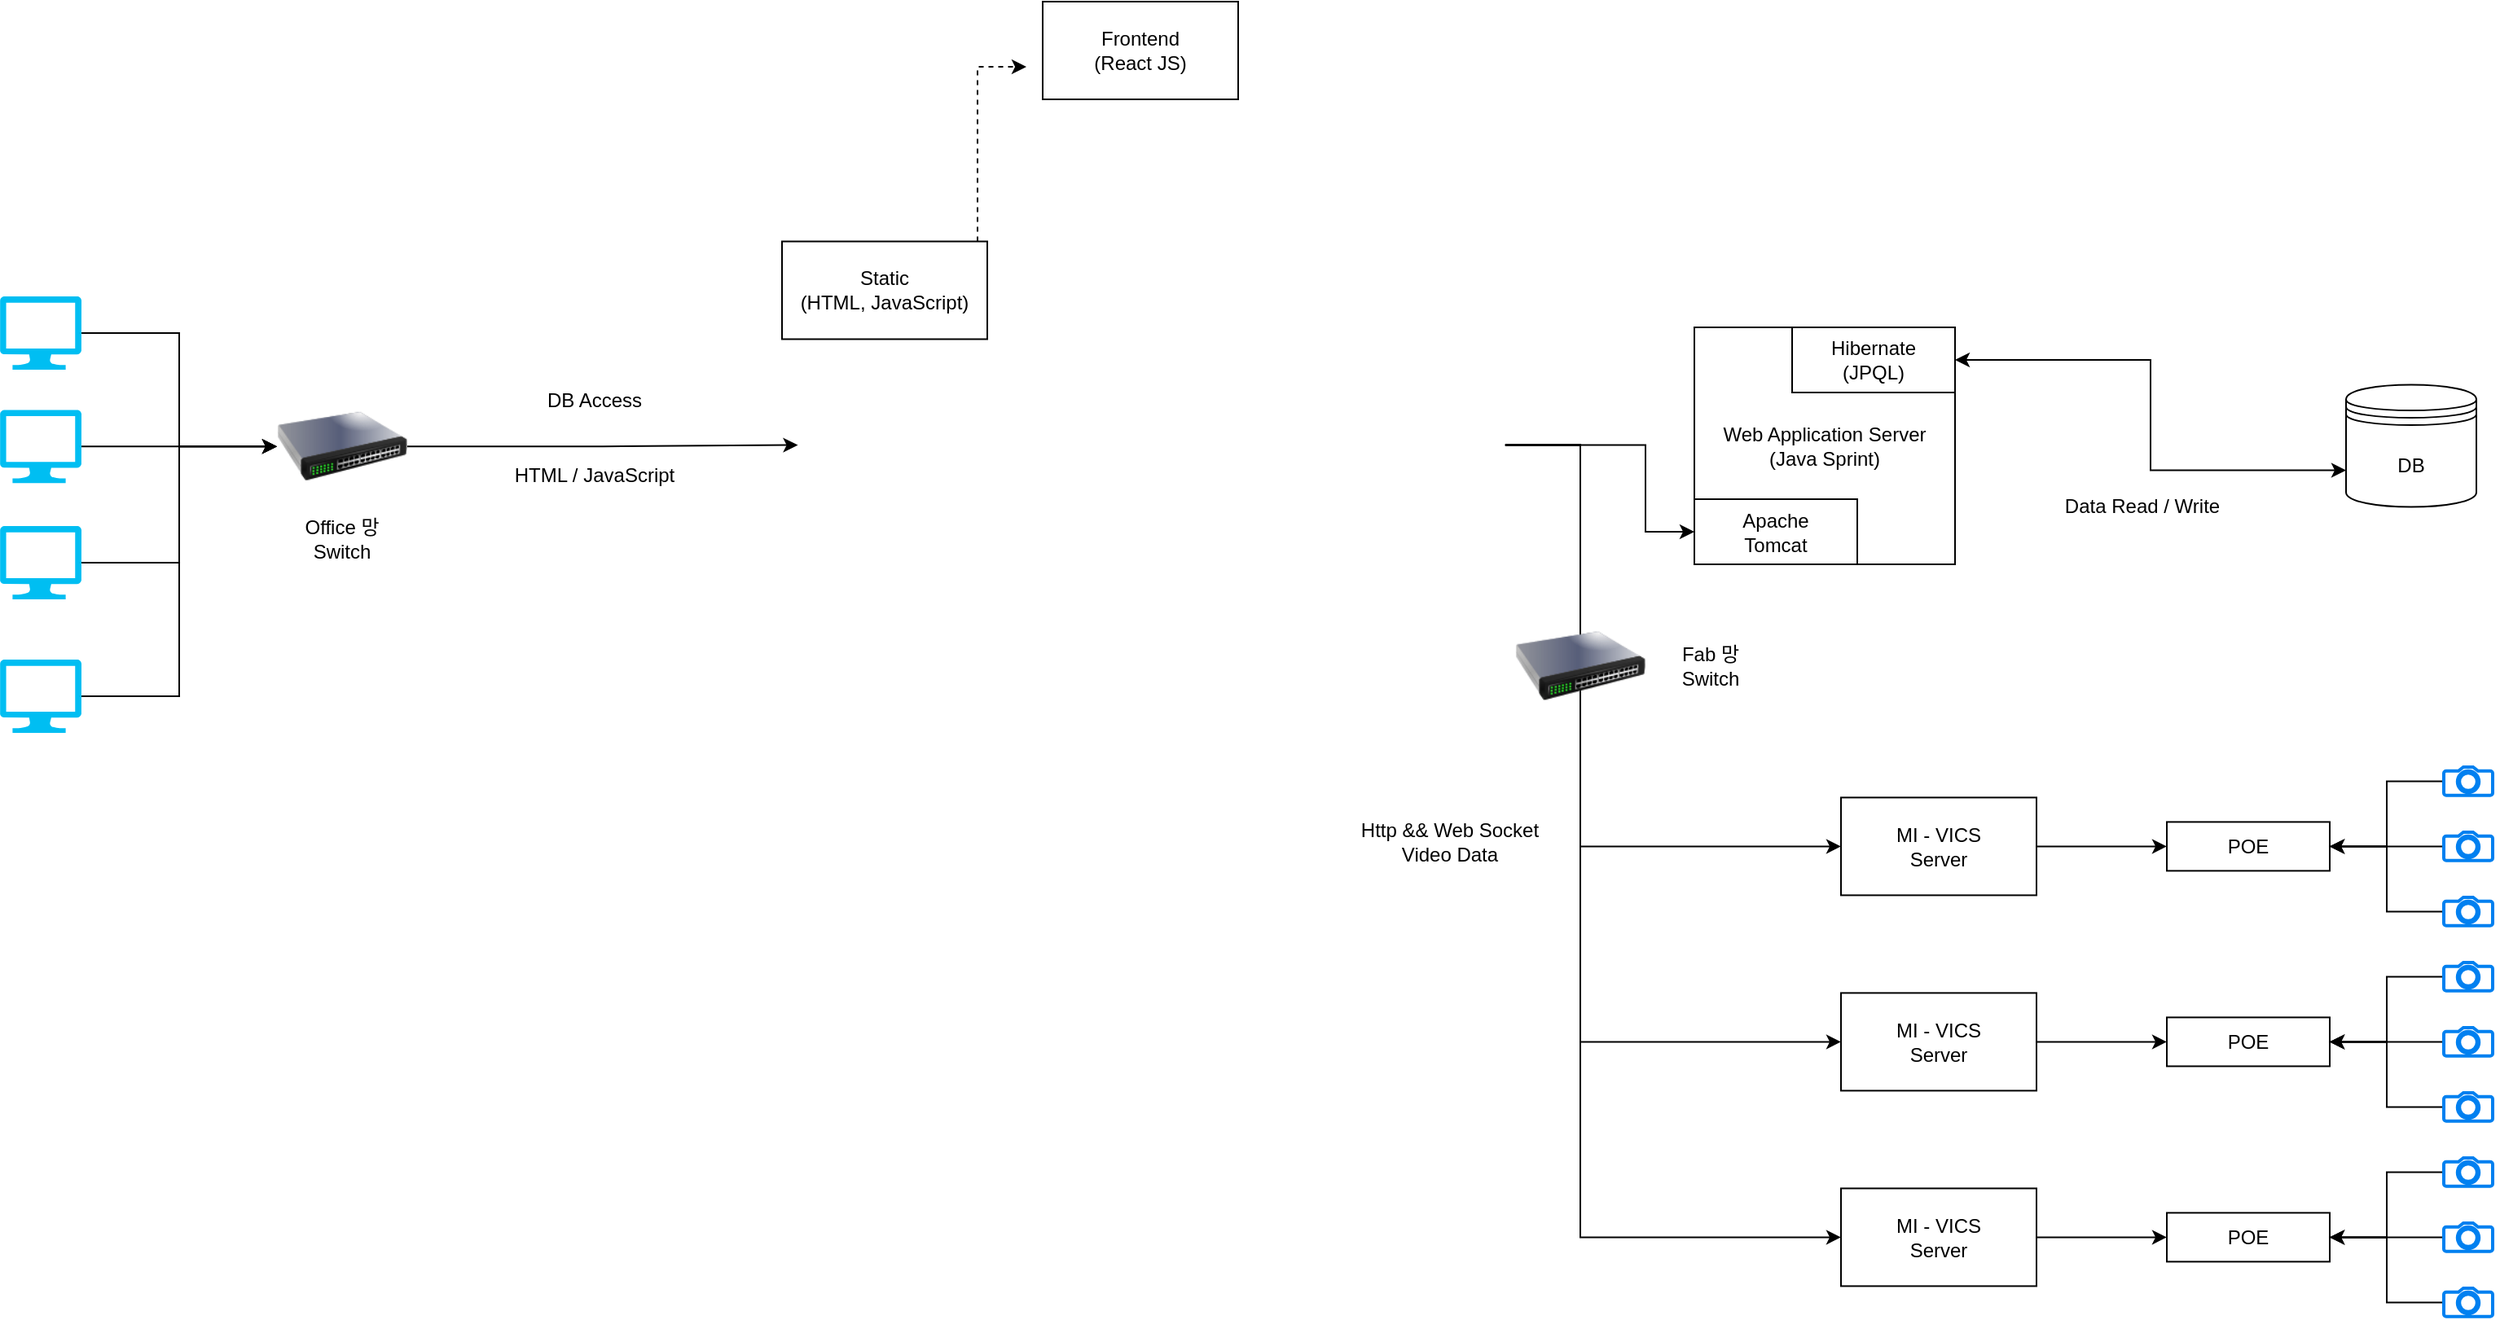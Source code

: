 <mxfile version="24.7.7">
  <diagram name="Page-1" id="5d7acffa-a066-3a61-03fe-96351882024d">
    <mxGraphModel dx="3149" dy="1066" grid="1" gridSize="10" guides="1" tooltips="1" connect="1" arrows="1" fold="1" page="1" pageScale="1" pageWidth="1100" pageHeight="850" background="#ffffff" math="0" shadow="0">
      <root>
        <mxCell id="0" />
        <mxCell id="1" parent="0" />
        <mxCell id="4sfNlxtwUgQUHQA9xHfZ-85" style="edgeStyle=orthogonalEdgeStyle;rounded=0;orthogonalLoop=1;jettySize=auto;html=1;entryX=0;entryY=0.5;entryDx=0;entryDy=0;" edge="1" parent="1" source="4sfNlxtwUgQUHQA9xHfZ-6" target="4sfNlxtwUgQUHQA9xHfZ-82">
          <mxGeometry relative="1" as="geometry" />
        </mxCell>
        <mxCell id="4sfNlxtwUgQUHQA9xHfZ-6" value="" style="verticalLabelPosition=bottom;html=1;verticalAlign=top;align=center;strokeColor=none;fillColor=#00BEF2;shape=mxgraph.azure.computer;pointerEvents=1;" vertex="1" parent="1">
          <mxGeometry x="-30" y="191" width="50" height="45" as="geometry" />
        </mxCell>
        <mxCell id="4sfNlxtwUgQUHQA9xHfZ-86" style="edgeStyle=orthogonalEdgeStyle;rounded=0;orthogonalLoop=1;jettySize=auto;html=1;entryX=0;entryY=0.5;entryDx=0;entryDy=0;" edge="1" parent="1" source="4sfNlxtwUgQUHQA9xHfZ-7" target="4sfNlxtwUgQUHQA9xHfZ-82">
          <mxGeometry relative="1" as="geometry" />
        </mxCell>
        <mxCell id="4sfNlxtwUgQUHQA9xHfZ-7" value="" style="verticalLabelPosition=bottom;html=1;verticalAlign=top;align=center;strokeColor=none;fillColor=#00BEF2;shape=mxgraph.azure.computer;pointerEvents=1;" vertex="1" parent="1">
          <mxGeometry x="-30" y="260.63" width="50" height="45" as="geometry" />
        </mxCell>
        <mxCell id="4sfNlxtwUgQUHQA9xHfZ-87" style="edgeStyle=orthogonalEdgeStyle;rounded=0;orthogonalLoop=1;jettySize=auto;html=1;entryX=0;entryY=0.5;entryDx=0;entryDy=0;" edge="1" parent="1" source="4sfNlxtwUgQUHQA9xHfZ-8" target="4sfNlxtwUgQUHQA9xHfZ-82">
          <mxGeometry relative="1" as="geometry" />
        </mxCell>
        <mxCell id="4sfNlxtwUgQUHQA9xHfZ-8" value="" style="verticalLabelPosition=bottom;html=1;verticalAlign=top;align=center;strokeColor=none;fillColor=#00BEF2;shape=mxgraph.azure.computer;pointerEvents=1;" vertex="1" parent="1">
          <mxGeometry x="-30" y="332" width="50" height="45" as="geometry" />
        </mxCell>
        <mxCell id="4sfNlxtwUgQUHQA9xHfZ-46" style="edgeStyle=orthogonalEdgeStyle;rounded=0;orthogonalLoop=1;jettySize=auto;html=1;entryX=0;entryY=0.5;entryDx=0;entryDy=0;" edge="1" parent="1" source="4sfNlxtwUgQUHQA9xHfZ-9" target="4sfNlxtwUgQUHQA9xHfZ-44">
          <mxGeometry relative="1" as="geometry">
            <Array as="points">
              <mxPoint x="940" y="282" />
              <mxPoint x="940" y="529" />
            </Array>
          </mxGeometry>
        </mxCell>
        <mxCell id="4sfNlxtwUgQUHQA9xHfZ-65" style="edgeStyle=orthogonalEdgeStyle;rounded=0;orthogonalLoop=1;jettySize=auto;html=1;entryX=0;entryY=0.5;entryDx=0;entryDy=0;" edge="1" parent="1" source="4sfNlxtwUgQUHQA9xHfZ-9" target="4sfNlxtwUgQUHQA9xHfZ-55">
          <mxGeometry relative="1" as="geometry">
            <Array as="points">
              <mxPoint x="940" y="282" />
              <mxPoint x="940" y="649" />
            </Array>
          </mxGeometry>
        </mxCell>
        <mxCell id="4sfNlxtwUgQUHQA9xHfZ-66" style="edgeStyle=orthogonalEdgeStyle;rounded=0;orthogonalLoop=1;jettySize=auto;html=1;entryX=0;entryY=0.5;entryDx=0;entryDy=0;" edge="1" parent="1" source="4sfNlxtwUgQUHQA9xHfZ-9" target="4sfNlxtwUgQUHQA9xHfZ-64">
          <mxGeometry relative="1" as="geometry">
            <Array as="points">
              <mxPoint x="940" y="282" />
              <mxPoint x="940" y="769" />
            </Array>
          </mxGeometry>
        </mxCell>
        <mxCell id="4sfNlxtwUgQUHQA9xHfZ-72" style="edgeStyle=orthogonalEdgeStyle;rounded=0;orthogonalLoop=1;jettySize=auto;html=1;entryX=0;entryY=0.5;entryDx=0;entryDy=0;" edge="1" parent="1" source="4sfNlxtwUgQUHQA9xHfZ-9" target="4sfNlxtwUgQUHQA9xHfZ-71">
          <mxGeometry relative="1" as="geometry">
            <Array as="points">
              <mxPoint x="980" y="282" />
              <mxPoint x="980" y="336" />
            </Array>
          </mxGeometry>
        </mxCell>
        <mxCell id="4sfNlxtwUgQUHQA9xHfZ-9" value="" style="shape=image;verticalLabelPosition=bottom;labelBackgroundColor=default;verticalAlign=top;aspect=fixed;imageAspect=0;image=https://blog.kakaocdn.net/dn/k9XzT/btqCMnyJfA4/BOB5x2OnIXDpGPCepCS141/img.png;" vertex="1" parent="1">
          <mxGeometry x="459.76" y="157.25" width="434.15" height="250" as="geometry" />
        </mxCell>
        <mxCell id="4sfNlxtwUgQUHQA9xHfZ-15" value="" style="shape=image;verticalLabelPosition=bottom;labelBackgroundColor=default;verticalAlign=top;aspect=fixed;imageAspect=0;image=https://d1.awsstatic.com/acs/characters/Logos/Docker-Logo_Horizontel_279x131.b8a5c41e56b77706656d61080f6a0217a3ba356d.png;" vertex="1" parent="1">
          <mxGeometry x="459.75" y="100" width="106.49" height="50" as="geometry" />
        </mxCell>
        <mxCell id="4sfNlxtwUgQUHQA9xHfZ-16" value="DB" style="shape=datastore;whiteSpace=wrap;html=1;" vertex="1" parent="1">
          <mxGeometry x="1410" y="245.25" width="80" height="75" as="geometry" />
        </mxCell>
        <mxCell id="4sfNlxtwUgQUHQA9xHfZ-18" value="" style="shape=image;verticalLabelPosition=bottom;labelBackgroundColor=default;verticalAlign=top;aspect=fixed;imageAspect=0;image=https://d1.awsstatic.com/acs/characters/Logos/Docker-Logo_Horizontel_279x131.b8a5c41e56b77706656d61080f6a0217a3ba356d.png;" vertex="1" parent="1">
          <mxGeometry x="1396.76" y="187.5" width="106.49" height="50" as="geometry" />
        </mxCell>
        <mxCell id="4sfNlxtwUgQUHQA9xHfZ-19" value="Web Application Server&lt;br&gt;(Java Sprint)" style="rounded=0;whiteSpace=wrap;html=1;" vertex="1" parent="1">
          <mxGeometry x="1010" y="210" width="160" height="145.5" as="geometry" />
        </mxCell>
        <mxCell id="4sfNlxtwUgQUHQA9xHfZ-20" value="" style="shape=image;verticalLabelPosition=bottom;labelBackgroundColor=default;verticalAlign=top;aspect=fixed;imageAspect=0;image=https://d1.awsstatic.com/acs/characters/Logos/Docker-Logo_Horizontel_279x131.b8a5c41e56b77706656d61080f6a0217a3ba356d.png;" vertex="1" parent="1">
          <mxGeometry x="1010" y="150" width="106.49" height="50" as="geometry" />
        </mxCell>
        <mxCell id="4sfNlxtwUgQUHQA9xHfZ-22" value="Data Read / Write" style="text;html=1;align=center;verticalAlign=middle;whiteSpace=wrap;rounded=0;" vertex="1" parent="1">
          <mxGeometry x="1220" y="304.63" width="130" height="30" as="geometry" />
        </mxCell>
        <mxCell id="4sfNlxtwUgQUHQA9xHfZ-78" style="edgeStyle=orthogonalEdgeStyle;rounded=0;orthogonalLoop=1;jettySize=auto;html=1;dashed=1;" edge="1" parent="1" source="4sfNlxtwUgQUHQA9xHfZ-25">
          <mxGeometry relative="1" as="geometry">
            <mxPoint x="600" y="50" as="targetPoint" />
            <Array as="points">
              <mxPoint x="570" y="50" />
            </Array>
          </mxGeometry>
        </mxCell>
        <mxCell id="4sfNlxtwUgQUHQA9xHfZ-25" value="Static&lt;br&gt;(HTML, JavaScript)" style="rounded=0;whiteSpace=wrap;html=1;" vertex="1" parent="1">
          <mxGeometry x="450" y="157.25" width="126" height="60" as="geometry" />
        </mxCell>
        <mxCell id="4sfNlxtwUgQUHQA9xHfZ-40" style="edgeStyle=orthogonalEdgeStyle;rounded=0;orthogonalLoop=1;jettySize=auto;html=1;entryX=1;entryY=0.5;entryDx=0;entryDy=0;" edge="1" parent="1" source="4sfNlxtwUgQUHQA9xHfZ-36" target="4sfNlxtwUgQUHQA9xHfZ-39">
          <mxGeometry relative="1" as="geometry" />
        </mxCell>
        <mxCell id="4sfNlxtwUgQUHQA9xHfZ-36" value="" style="html=1;verticalLabelPosition=bottom;align=center;labelBackgroundColor=#ffffff;verticalAlign=top;strokeWidth=2;strokeColor=#0080F0;shadow=0;dashed=0;shape=mxgraph.ios7.icons.camera;" vertex="1" parent="1">
          <mxGeometry x="1470" y="480" width="30" height="17.4" as="geometry" />
        </mxCell>
        <mxCell id="4sfNlxtwUgQUHQA9xHfZ-41" style="edgeStyle=orthogonalEdgeStyle;rounded=0;orthogonalLoop=1;jettySize=auto;html=1;entryX=1;entryY=0.5;entryDx=0;entryDy=0;" edge="1" parent="1" source="4sfNlxtwUgQUHQA9xHfZ-37" target="4sfNlxtwUgQUHQA9xHfZ-39">
          <mxGeometry relative="1" as="geometry" />
        </mxCell>
        <mxCell id="4sfNlxtwUgQUHQA9xHfZ-37" value="" style="html=1;verticalLabelPosition=bottom;align=center;labelBackgroundColor=#ffffff;verticalAlign=top;strokeWidth=2;strokeColor=#0080F0;shadow=0;dashed=0;shape=mxgraph.ios7.icons.camera;" vertex="1" parent="1">
          <mxGeometry x="1470" y="520" width="30" height="17.4" as="geometry" />
        </mxCell>
        <mxCell id="4sfNlxtwUgQUHQA9xHfZ-42" style="edgeStyle=orthogonalEdgeStyle;rounded=0;orthogonalLoop=1;jettySize=auto;html=1;entryX=1;entryY=0.5;entryDx=0;entryDy=0;" edge="1" parent="1" source="4sfNlxtwUgQUHQA9xHfZ-38" target="4sfNlxtwUgQUHQA9xHfZ-39">
          <mxGeometry relative="1" as="geometry" />
        </mxCell>
        <mxCell id="4sfNlxtwUgQUHQA9xHfZ-38" value="" style="html=1;verticalLabelPosition=bottom;align=center;labelBackgroundColor=#ffffff;verticalAlign=top;strokeWidth=2;strokeColor=#0080F0;shadow=0;dashed=0;shape=mxgraph.ios7.icons.camera;" vertex="1" parent="1">
          <mxGeometry x="1470" y="560" width="30" height="17.4" as="geometry" />
        </mxCell>
        <mxCell id="4sfNlxtwUgQUHQA9xHfZ-39" value="POE" style="rounded=0;whiteSpace=wrap;html=1;" vertex="1" parent="1">
          <mxGeometry x="1300" y="513.7" width="100" height="30" as="geometry" />
        </mxCell>
        <mxCell id="4sfNlxtwUgQUHQA9xHfZ-45" style="edgeStyle=orthogonalEdgeStyle;rounded=0;orthogonalLoop=1;jettySize=auto;html=1;entryX=0;entryY=0.5;entryDx=0;entryDy=0;" edge="1" parent="1" source="4sfNlxtwUgQUHQA9xHfZ-44" target="4sfNlxtwUgQUHQA9xHfZ-39">
          <mxGeometry relative="1" as="geometry" />
        </mxCell>
        <mxCell id="4sfNlxtwUgQUHQA9xHfZ-44" value="MI - VICS&lt;br&gt;Server" style="rounded=0;whiteSpace=wrap;html=1;" vertex="1" parent="1">
          <mxGeometry x="1100" y="498.7" width="120" height="60" as="geometry" />
        </mxCell>
        <mxCell id="4sfNlxtwUgQUHQA9xHfZ-47" style="edgeStyle=orthogonalEdgeStyle;rounded=0;orthogonalLoop=1;jettySize=auto;html=1;entryX=1;entryY=0.5;entryDx=0;entryDy=0;" edge="1" parent="1" source="4sfNlxtwUgQUHQA9xHfZ-48" target="4sfNlxtwUgQUHQA9xHfZ-53">
          <mxGeometry relative="1" as="geometry" />
        </mxCell>
        <mxCell id="4sfNlxtwUgQUHQA9xHfZ-48" value="" style="html=1;verticalLabelPosition=bottom;align=center;labelBackgroundColor=#ffffff;verticalAlign=top;strokeWidth=2;strokeColor=#0080F0;shadow=0;dashed=0;shape=mxgraph.ios7.icons.camera;" vertex="1" parent="1">
          <mxGeometry x="1470" y="600" width="30" height="17.4" as="geometry" />
        </mxCell>
        <mxCell id="4sfNlxtwUgQUHQA9xHfZ-49" style="edgeStyle=orthogonalEdgeStyle;rounded=0;orthogonalLoop=1;jettySize=auto;html=1;entryX=1;entryY=0.5;entryDx=0;entryDy=0;" edge="1" parent="1" source="4sfNlxtwUgQUHQA9xHfZ-50" target="4sfNlxtwUgQUHQA9xHfZ-53">
          <mxGeometry relative="1" as="geometry" />
        </mxCell>
        <mxCell id="4sfNlxtwUgQUHQA9xHfZ-50" value="" style="html=1;verticalLabelPosition=bottom;align=center;labelBackgroundColor=#ffffff;verticalAlign=top;strokeWidth=2;strokeColor=#0080F0;shadow=0;dashed=0;shape=mxgraph.ios7.icons.camera;" vertex="1" parent="1">
          <mxGeometry x="1470" y="640" width="30" height="17.4" as="geometry" />
        </mxCell>
        <mxCell id="4sfNlxtwUgQUHQA9xHfZ-51" style="edgeStyle=orthogonalEdgeStyle;rounded=0;orthogonalLoop=1;jettySize=auto;html=1;entryX=1;entryY=0.5;entryDx=0;entryDy=0;" edge="1" parent="1" source="4sfNlxtwUgQUHQA9xHfZ-52" target="4sfNlxtwUgQUHQA9xHfZ-53">
          <mxGeometry relative="1" as="geometry" />
        </mxCell>
        <mxCell id="4sfNlxtwUgQUHQA9xHfZ-52" value="" style="html=1;verticalLabelPosition=bottom;align=center;labelBackgroundColor=#ffffff;verticalAlign=top;strokeWidth=2;strokeColor=#0080F0;shadow=0;dashed=0;shape=mxgraph.ios7.icons.camera;" vertex="1" parent="1">
          <mxGeometry x="1470" y="680" width="30" height="17.4" as="geometry" />
        </mxCell>
        <mxCell id="4sfNlxtwUgQUHQA9xHfZ-53" value="POE" style="rounded=0;whiteSpace=wrap;html=1;" vertex="1" parent="1">
          <mxGeometry x="1300" y="633.7" width="100" height="30" as="geometry" />
        </mxCell>
        <mxCell id="4sfNlxtwUgQUHQA9xHfZ-54" style="edgeStyle=orthogonalEdgeStyle;rounded=0;orthogonalLoop=1;jettySize=auto;html=1;entryX=0;entryY=0.5;entryDx=0;entryDy=0;" edge="1" parent="1" source="4sfNlxtwUgQUHQA9xHfZ-55" target="4sfNlxtwUgQUHQA9xHfZ-53">
          <mxGeometry relative="1" as="geometry" />
        </mxCell>
        <mxCell id="4sfNlxtwUgQUHQA9xHfZ-55" value="MI - VICS&lt;br&gt;Server" style="rounded=0;whiteSpace=wrap;html=1;" vertex="1" parent="1">
          <mxGeometry x="1100" y="618.7" width="120" height="60" as="geometry" />
        </mxCell>
        <mxCell id="4sfNlxtwUgQUHQA9xHfZ-56" style="edgeStyle=orthogonalEdgeStyle;rounded=0;orthogonalLoop=1;jettySize=auto;html=1;entryX=1;entryY=0.5;entryDx=0;entryDy=0;" edge="1" parent="1" source="4sfNlxtwUgQUHQA9xHfZ-57" target="4sfNlxtwUgQUHQA9xHfZ-62">
          <mxGeometry relative="1" as="geometry" />
        </mxCell>
        <mxCell id="4sfNlxtwUgQUHQA9xHfZ-57" value="" style="html=1;verticalLabelPosition=bottom;align=center;labelBackgroundColor=#ffffff;verticalAlign=top;strokeWidth=2;strokeColor=#0080F0;shadow=0;dashed=0;shape=mxgraph.ios7.icons.camera;" vertex="1" parent="1">
          <mxGeometry x="1470" y="720" width="30" height="17.4" as="geometry" />
        </mxCell>
        <mxCell id="4sfNlxtwUgQUHQA9xHfZ-58" style="edgeStyle=orthogonalEdgeStyle;rounded=0;orthogonalLoop=1;jettySize=auto;html=1;entryX=1;entryY=0.5;entryDx=0;entryDy=0;" edge="1" parent="1" source="4sfNlxtwUgQUHQA9xHfZ-59" target="4sfNlxtwUgQUHQA9xHfZ-62">
          <mxGeometry relative="1" as="geometry" />
        </mxCell>
        <mxCell id="4sfNlxtwUgQUHQA9xHfZ-59" value="" style="html=1;verticalLabelPosition=bottom;align=center;labelBackgroundColor=#ffffff;verticalAlign=top;strokeWidth=2;strokeColor=#0080F0;shadow=0;dashed=0;shape=mxgraph.ios7.icons.camera;" vertex="1" parent="1">
          <mxGeometry x="1470" y="760" width="30" height="17.4" as="geometry" />
        </mxCell>
        <mxCell id="4sfNlxtwUgQUHQA9xHfZ-60" style="edgeStyle=orthogonalEdgeStyle;rounded=0;orthogonalLoop=1;jettySize=auto;html=1;entryX=1;entryY=0.5;entryDx=0;entryDy=0;" edge="1" parent="1" source="4sfNlxtwUgQUHQA9xHfZ-61" target="4sfNlxtwUgQUHQA9xHfZ-62">
          <mxGeometry relative="1" as="geometry" />
        </mxCell>
        <mxCell id="4sfNlxtwUgQUHQA9xHfZ-61" value="" style="html=1;verticalLabelPosition=bottom;align=center;labelBackgroundColor=#ffffff;verticalAlign=top;strokeWidth=2;strokeColor=#0080F0;shadow=0;dashed=0;shape=mxgraph.ios7.icons.camera;" vertex="1" parent="1">
          <mxGeometry x="1470" y="800" width="30" height="17.4" as="geometry" />
        </mxCell>
        <mxCell id="4sfNlxtwUgQUHQA9xHfZ-62" value="POE" style="rounded=0;whiteSpace=wrap;html=1;" vertex="1" parent="1">
          <mxGeometry x="1300" y="753.7" width="100" height="30" as="geometry" />
        </mxCell>
        <mxCell id="4sfNlxtwUgQUHQA9xHfZ-63" style="edgeStyle=orthogonalEdgeStyle;rounded=0;orthogonalLoop=1;jettySize=auto;html=1;entryX=0;entryY=0.5;entryDx=0;entryDy=0;" edge="1" parent="1" source="4sfNlxtwUgQUHQA9xHfZ-64" target="4sfNlxtwUgQUHQA9xHfZ-62">
          <mxGeometry relative="1" as="geometry" />
        </mxCell>
        <mxCell id="4sfNlxtwUgQUHQA9xHfZ-64" value="MI - VICS&lt;br&gt;Server" style="rounded=0;whiteSpace=wrap;html=1;" vertex="1" parent="1">
          <mxGeometry x="1100" y="738.7" width="120" height="60" as="geometry" />
        </mxCell>
        <mxCell id="4sfNlxtwUgQUHQA9xHfZ-67" value="Http &amp;amp;&amp;amp; Web Socket&lt;br&gt;Video Data" style="text;html=1;align=center;verticalAlign=middle;whiteSpace=wrap;rounded=0;" vertex="1" parent="1">
          <mxGeometry x="790" y="497.4" width="140" height="56.3" as="geometry" />
        </mxCell>
        <mxCell id="4sfNlxtwUgQUHQA9xHfZ-69" style="edgeStyle=orthogonalEdgeStyle;rounded=0;orthogonalLoop=1;jettySize=auto;html=1;entryX=0;entryY=0.7;entryDx=0;entryDy=0;startArrow=classic;startFill=1;" edge="1" parent="1" source="4sfNlxtwUgQUHQA9xHfZ-68" target="4sfNlxtwUgQUHQA9xHfZ-16">
          <mxGeometry relative="1" as="geometry" />
        </mxCell>
        <mxCell id="4sfNlxtwUgQUHQA9xHfZ-68" value="Hibernate&lt;div&gt;(JPQL)&lt;/div&gt;" style="rounded=0;whiteSpace=wrap;html=1;" vertex="1" parent="1">
          <mxGeometry x="1070" y="210" width="100" height="40" as="geometry" />
        </mxCell>
        <mxCell id="4sfNlxtwUgQUHQA9xHfZ-71" value="Apache&lt;br&gt;Tomcat" style="rounded=0;whiteSpace=wrap;html=1;" vertex="1" parent="1">
          <mxGeometry x="1010" y="315.5" width="100" height="40" as="geometry" />
        </mxCell>
        <mxCell id="4sfNlxtwUgQUHQA9xHfZ-74" value="HTML / JavaScript" style="text;html=1;align=center;verticalAlign=middle;whiteSpace=wrap;rounded=0;" vertex="1" parent="1">
          <mxGeometry x="280" y="285.5" width="110" height="30" as="geometry" />
        </mxCell>
        <mxCell id="4sfNlxtwUgQUHQA9xHfZ-75" value="DB Access" style="text;html=1;align=center;verticalAlign=middle;whiteSpace=wrap;rounded=0;" vertex="1" parent="1">
          <mxGeometry x="280" y="239.75" width="110" height="30" as="geometry" />
        </mxCell>
        <mxCell id="4sfNlxtwUgQUHQA9xHfZ-89" style="edgeStyle=orthogonalEdgeStyle;rounded=0;orthogonalLoop=1;jettySize=auto;html=1;entryX=0;entryY=0.5;entryDx=0;entryDy=0;" edge="1" parent="1" source="4sfNlxtwUgQUHQA9xHfZ-82" target="4sfNlxtwUgQUHQA9xHfZ-9">
          <mxGeometry relative="1" as="geometry">
            <Array as="points">
              <mxPoint x="340" y="284" />
              <mxPoint x="340" y="282" />
            </Array>
          </mxGeometry>
        </mxCell>
        <mxCell id="4sfNlxtwUgQUHQA9xHfZ-82" value="" style="image;html=1;image=img/lib/clip_art/networking/Switch_128x128.png" vertex="1" parent="1">
          <mxGeometry x="140" y="243.13" width="80" height="80" as="geometry" />
        </mxCell>
        <mxCell id="4sfNlxtwUgQUHQA9xHfZ-88" style="edgeStyle=orthogonalEdgeStyle;rounded=0;orthogonalLoop=1;jettySize=auto;html=1;entryX=0;entryY=0.5;entryDx=0;entryDy=0;" edge="1" parent="1" source="4sfNlxtwUgQUHQA9xHfZ-84" target="4sfNlxtwUgQUHQA9xHfZ-82">
          <mxGeometry relative="1" as="geometry" />
        </mxCell>
        <mxCell id="4sfNlxtwUgQUHQA9xHfZ-84" value="" style="verticalLabelPosition=bottom;html=1;verticalAlign=top;align=center;strokeColor=none;fillColor=#00BEF2;shape=mxgraph.azure.computer;pointerEvents=1;" vertex="1" parent="1">
          <mxGeometry x="-30" y="414" width="50" height="45" as="geometry" />
        </mxCell>
        <mxCell id="4sfNlxtwUgQUHQA9xHfZ-90" value="" style="image;html=1;image=img/lib/clip_art/networking/Switch_128x128.png" vertex="1" parent="1">
          <mxGeometry x="900" y="378" width="80" height="80" as="geometry" />
        </mxCell>
        <mxCell id="4sfNlxtwUgQUHQA9xHfZ-91" value="Office 망 Switch" style="text;html=1;align=center;verticalAlign=middle;whiteSpace=wrap;rounded=0;" vertex="1" parent="1">
          <mxGeometry x="150" y="324.5" width="60" height="30" as="geometry" />
        </mxCell>
        <mxCell id="4sfNlxtwUgQUHQA9xHfZ-92" value="Fab 망 Switch" style="text;html=1;align=center;verticalAlign=middle;whiteSpace=wrap;rounded=0;" vertex="1" parent="1">
          <mxGeometry x="990" y="403" width="60" height="30" as="geometry" />
        </mxCell>
        <mxCell id="4sfNlxtwUgQUHQA9xHfZ-93" value="Frontend&lt;div&gt;(React JS)&lt;/div&gt;" style="rounded=0;whiteSpace=wrap;html=1;" vertex="1" parent="1">
          <mxGeometry x="610" y="10" width="120" height="60" as="geometry" />
        </mxCell>
      </root>
    </mxGraphModel>
  </diagram>
</mxfile>
